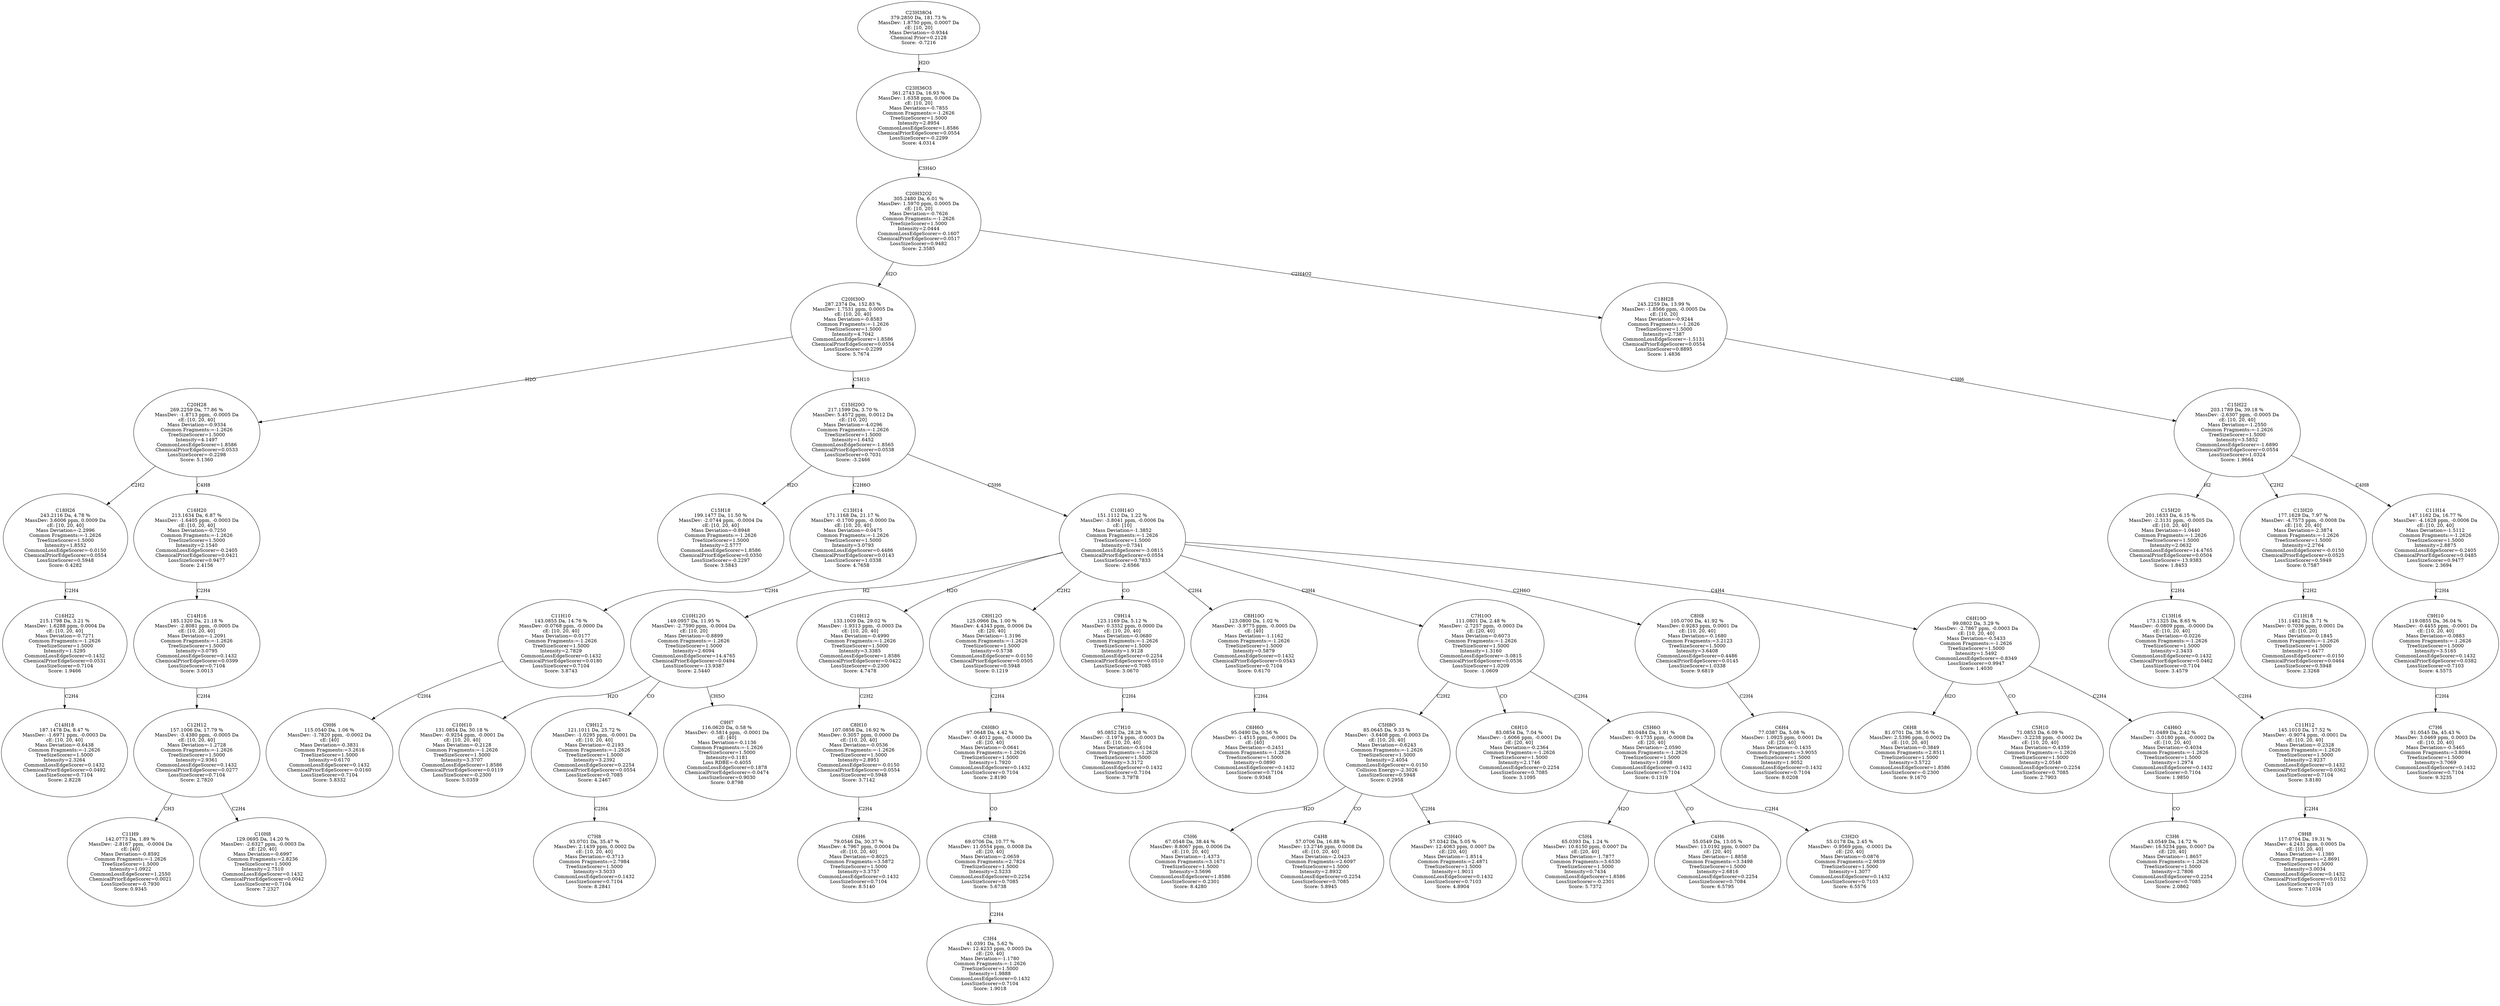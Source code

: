 strict digraph {
v1 [label="C14H18\n187.1478 Da, 8.47 %\nMassDev: -1.6971 ppm, -0.0003 Da\ncE: [10, 20, 40]\nMass Deviation=-0.6438\nCommon Fragments:=-1.2626\nTreeSizeScorer=1.5000\nIntensity=2.3264\nCommonLossEdgeScorer=0.1432\nChemicalPriorEdgeScorer=0.0492\nLossSizeScorer=0.7104\nScore: 2.8228"];
v2 [label="C16H22\n215.1798 Da, 3.21 %\nMassDev: 1.6288 ppm, 0.0004 Da\ncE: [10, 20, 40]\nMass Deviation=-0.7271\nCommon Fragments:=-1.2626\nTreeSizeScorer=1.5000\nIntensity=1.5295\nCommonLossEdgeScorer=0.1432\nChemicalPriorEdgeScorer=0.0531\nLossSizeScorer=0.7104\nScore: 1.9466"];
v3 [label="C18H26\n243.2116 Da, 4.78 %\nMassDev: 3.6006 ppm, 0.0009 Da\ncE: [10, 20, 40]\nMass Deviation=-2.2996\nCommon Fragments:=-1.2626\nTreeSizeScorer=1.5000\nIntensity=1.8552\nCommonLossEdgeScorer=-0.0150\nChemicalPriorEdgeScorer=0.0554\nLossSizeScorer=0.5948\nScore: 0.4282"];
v4 [label="C11H9\n142.0773 Da, 1.89 %\nMassDev: -2.8167 ppm, -0.0004 Da\ncE: [40]\nMass Deviation=-0.8592\nCommon Fragments:=-1.2626\nTreeSizeScorer=1.5000\nIntensity=1.0922\nCommonLossEdgeScorer=1.2550\nChemicalPriorEdgeScorer=0.0021\nLossSizeScorer=-0.7930\nScore: 0.9345"];
v5 [label="C10H8\n129.0695 Da, 14.20 %\nMassDev: -2.6327 ppm, -0.0003 Da\ncE: [20, 40]\nMass Deviation=-0.6997\nCommon Fragments:=2.8236\nTreeSizeScorer=1.5000\nIntensity=2.7510\nCommonLossEdgeScorer=0.1432\nChemicalPriorEdgeScorer=0.0042\nLossSizeScorer=0.7104\nScore: 7.2327"];
v6 [label="C12H12\n157.1006 Da, 17.79 %\nMassDev: -3.4380 ppm, -0.0005 Da\ncE: [10, 20, 40]\nMass Deviation=-1.2728\nCommon Fragments:=-1.2626\nTreeSizeScorer=1.5000\nIntensity=2.9361\nCommonLossEdgeScorer=0.1432\nChemicalPriorEdgeScorer=0.0277\nLossSizeScorer=0.7104\nScore: 2.7820"];
v7 [label="C14H16\n185.1320 Da, 21.18 %\nMassDev: -2.8081 ppm, -0.0005 Da\ncE: [10, 20, 40]\nMass Deviation=-1.2091\nCommon Fragments:=-1.2626\nTreeSizeScorer=1.5000\nIntensity=3.0795\nCommonLossEdgeScorer=0.1432\nChemicalPriorEdgeScorer=0.0399\nLossSizeScorer=0.7104\nScore: 3.0013"];
v8 [label="C16H20\n213.1634 Da, 6.87 %\nMassDev: -1.6405 ppm, -0.0003 Da\ncE: [10, 20, 40]\nMass Deviation=-0.7250\nCommon Fragments:=-1.2626\nTreeSizeScorer=1.5000\nIntensity=2.1540\nCommonLossEdgeScorer=-0.2405\nChemicalPriorEdgeScorer=0.0421\nLossSizeScorer=0.9477\nScore: 2.4156"];
v9 [label="C20H28\n269.2259 Da, 77.86 %\nMassDev: -1.8713 ppm, -0.0005 Da\ncE: [10, 20, 40]\nMass Deviation=-0.9334\nCommon Fragments:=-1.2626\nTreeSizeScorer=1.5000\nIntensity=4.1497\nCommonLossEdgeScorer=1.8586\nChemicalPriorEdgeScorer=0.0533\nLossSizeScorer=-0.2298\nScore: 5.1360"];
v10 [label="C15H18\n199.1477 Da, 11.50 %\nMassDev: -2.0744 ppm, -0.0004 Da\ncE: [10, 20, 40]\nMass Deviation=-0.8948\nCommon Fragments:=-1.2626\nTreeSizeScorer=1.5000\nIntensity=2.5777\nCommonLossEdgeScorer=1.8586\nChemicalPriorEdgeScorer=0.0350\nLossSizeScorer=-0.2297\nScore: 3.5843"];
v11 [label="C9H6\n115.0540 Da, 1.06 %\nMassDev: -1.7820 ppm, -0.0002 Da\ncE: [40]\nMass Deviation=-0.3831\nCommon Fragments:=3.2616\nTreeSizeScorer=1.5000\nIntensity=0.6170\nCommonLossEdgeScorer=0.1432\nChemicalPriorEdgeScorer=-0.0160\nLossSizeScorer=0.7104\nScore: 5.8332"];
v12 [label="C11H10\n143.0855 Da, 14.76 %\nMassDev: -0.0768 ppm, -0.0000 Da\ncE: [10, 20, 40]\nMass Deviation=-0.0177\nCommon Fragments:=-1.2626\nTreeSizeScorer=1.5000\nIntensity=2.7829\nCommonLossEdgeScorer=0.1432\nChemicalPriorEdgeScorer=0.0180\nLossSizeScorer=0.7104\nScore: 3.8743"];
v13 [label="C13H14\n171.1168 Da, 21.17 %\nMassDev: -0.1700 ppm, -0.0000 Da\ncE: [10, 20, 40]\nMass Deviation=-0.0475\nCommon Fragments:=-1.2626\nTreeSizeScorer=1.5000\nIntensity=3.0793\nCommonLossEdgeScorer=0.4486\nChemicalPriorEdgeScorer=0.0143\nLossSizeScorer=1.0338\nScore: 4.7658"];
v14 [label="C10H10\n131.0854 Da, 30.18 %\nMassDev: -0.9254 ppm, -0.0001 Da\ncE: [10, 20, 40]\nMass Deviation=-0.2128\nCommon Fragments:=-1.2626\nTreeSizeScorer=1.5000\nIntensity=3.3707\nCommonLossEdgeScorer=1.8586\nChemicalPriorEdgeScorer=0.0119\nLossSizeScorer=-0.2300\nScore: 5.0359"];
v15 [label="C7H8\n93.0701 Da, 35.47 %\nMassDev: 2.1439 ppm, 0.0002 Da\ncE: [10, 20, 40]\nMass Deviation=-0.3713\nCommon Fragments:=2.7984\nTreeSizeScorer=1.5000\nIntensity=3.5033\nCommonLossEdgeScorer=0.1432\nLossSizeScorer=0.7104\nScore: 8.2841"];
v16 [label="C9H12\n121.1011 Da, 25.72 %\nMassDev: -1.0295 ppm, -0.0001 Da\ncE: [10, 20, 40]\nMass Deviation=-0.2193\nCommon Fragments:=-1.2626\nTreeSizeScorer=1.5000\nIntensity=3.2392\nCommonLossEdgeScorer=0.2254\nChemicalPriorEdgeScorer=0.0554\nLossSizeScorer=0.7085\nScore: 4.2467"];
v17 [label="C9H7\n116.0620 Da, 0.58 %\nMassDev: -0.5814 ppm, -0.0001 Da\ncE: [40]\nMass Deviation=-0.1136\nCommon Fragments:=-1.2626\nTreeSizeScorer=1.5000\nIntensity=0.1181\nLoss RDBE=-0.4055\nCommonLossEdgeScorer=0.1878\nChemicalPriorEdgeScorer=-0.0474\nLossSizeScorer=0.9030\nScore: 0.8798"];
v18 [label="C10H12O\n149.0957 Da, 11.95 %\nMassDev: -2.7590 ppm, -0.0004 Da\ncE: [10, 20]\nMass Deviation=-0.8899\nCommon Fragments:=-1.2626\nTreeSizeScorer=1.5000\nIntensity=2.6094\nCommonLossEdgeScorer=14.4765\nChemicalPriorEdgeScorer=0.0494\nLossSizeScorer=-13.9387\nScore: 2.5440"];
v19 [label="C6H6\n79.0546 Da, 30.37 %\nMassDev: 4.7967 ppm, 0.0004 Da\ncE: [10, 20, 40]\nMass Deviation=-0.8025\nCommon Fragments:=3.5872\nTreeSizeScorer=1.5000\nIntensity=3.3757\nCommonLossEdgeScorer=0.1432\nLossSizeScorer=0.7104\nScore: 8.5140"];
v20 [label="C8H10\n107.0856 Da, 16.92 %\nMassDev: 0.3057 ppm, 0.0000 Da\ncE: [10, 20, 40]\nMass Deviation=-0.0536\nCommon Fragments:=-1.2626\nTreeSizeScorer=1.5000\nIntensity=2.8951\nCommonLossEdgeScorer=-0.0150\nChemicalPriorEdgeScorer=0.0554\nLossSizeScorer=0.5948\nScore: 3.7142"];
v21 [label="C10H12\n133.1009 Da, 29.02 %\nMassDev: -1.9313 ppm, -0.0003 Da\ncE: [10, 20, 40]\nMass Deviation=-0.4990\nCommon Fragments:=-1.2626\nTreeSizeScorer=1.5000\nIntensity=3.3385\nCommonLossEdgeScorer=1.8586\nChemicalPriorEdgeScorer=0.0422\nLossSizeScorer=-0.2300\nScore: 4.7478"];
v22 [label="C3H4\n41.0391 Da, 5.62 %\nMassDev: 12.4233 ppm, 0.0005 Da\ncE: [20, 40]\nMass Deviation=-1.1780\nCommon Fragments:=-1.2626\nTreeSizeScorer=1.5000\nIntensity=1.9888\nCommonLossEdgeScorer=0.1432\nLossSizeScorer=0.7104\nScore: 1.9018"];
v23 [label="C5H8\n69.0706 Da, 10.77 %\nMassDev: 11.0554 ppm, 0.0008 Da\ncE: [20, 40]\nMass Deviation=-2.0659\nCommon Fragments:=2.7824\nTreeSizeScorer=1.5000\nIntensity=2.5233\nCommonLossEdgeScorer=0.2254\nLossSizeScorer=0.7085\nScore: 5.6738"];
v24 [label="C6H8O\n97.0648 Da, 4.42 %\nMassDev: -0.4012 ppm, -0.0000 Da\ncE: [20, 40]\nMass Deviation=-0.0641\nCommon Fragments:=-1.2626\nTreeSizeScorer=1.5000\nIntensity=1.7920\nCommonLossEdgeScorer=0.1432\nLossSizeScorer=0.7104\nScore: 2.8190"];
v25 [label="C8H12O\n125.0966 Da, 1.00 %\nMassDev: 4.4343 ppm, 0.0006 Da\ncE: [20, 40]\nMass Deviation=-1.3196\nCommon Fragments:=-1.2626\nTreeSizeScorer=1.5000\nIntensity=0.5738\nCommonLossEdgeScorer=-0.0150\nChemicalPriorEdgeScorer=0.0505\nLossSizeScorer=0.5948\nScore: 0.1219"];
v26 [label="C7H10\n95.0852 Da, 28.28 %\nMassDev: -3.1974 ppm, -0.0003 Da\ncE: [10, 20, 40]\nMass Deviation=-0.6104\nCommon Fragments:=-1.2626\nTreeSizeScorer=1.5000\nIntensity=3.3172\nCommonLossEdgeScorer=0.1432\nLossSizeScorer=0.7104\nScore: 3.7978"];
v27 [label="C9H14\n123.1169 Da, 5.12 %\nMassDev: 0.3352 ppm, 0.0000 Da\ncE: [10, 20, 40]\nMass Deviation=-0.0680\nCommon Fragments:=-1.2626\nTreeSizeScorer=1.5000\nIntensity=1.9128\nCommonLossEdgeScorer=0.2254\nChemicalPriorEdgeScorer=0.0510\nLossSizeScorer=0.7085\nScore: 3.0670"];
v28 [label="C6H6O\n95.0490 Da, 0.56 %\nMassDev: -1.4515 ppm, -0.0001 Da\ncE: [40]\nMass Deviation=-0.2451\nCommon Fragments:=-1.2626\nTreeSizeScorer=1.5000\nIntensity=0.0890\nCommonLossEdgeScorer=0.1432\nLossSizeScorer=0.7104\nScore: 0.9348"];
v29 [label="C8H10O\n123.0800 Da, 1.02 %\nMassDev: -3.9775 ppm, -0.0005 Da\ncE: [40]\nMass Deviation=-1.1162\nCommon Fragments:=-1.2626\nTreeSizeScorer=1.5000\nIntensity=0.5879\nCommonLossEdgeScorer=0.1432\nChemicalPriorEdgeScorer=0.0543\nLossSizeScorer=0.7104\nScore: 0.6170"];
v30 [label="C5H6\n67.0548 Da, 38.44 %\nMassDev: 8.8067 ppm, 0.0006 Da\ncE: [10, 20, 40]\nMass Deviation=-1.4373\nCommon Fragments:=3.1671\nTreeSizeScorer=1.5000\nIntensity=3.5696\nCommonLossEdgeScorer=1.8586\nLossSizeScorer=-0.2301\nScore: 8.4280"];
v31 [label="C4H8\n57.0706 Da, 16.88 %\nMassDev: 13.2746 ppm, 0.0008 Da\ncE: [10, 20, 40]\nMass Deviation=-2.0423\nCommon Fragments:=2.6097\nTreeSizeScorer=1.5000\nIntensity=2.8932\nCommonLossEdgeScorer=0.2254\nLossSizeScorer=0.7085\nScore: 5.8945"];
v32 [label="C3H4O\n57.0342 Da, 5.05 %\nMassDev: 12.4063 ppm, 0.0007 Da\ncE: [20, 40]\nMass Deviation=-1.8514\nCommon Fragments:=2.4871\nTreeSizeScorer=1.5000\nIntensity=1.9011\nCommonLossEdgeScorer=0.1432\nLossSizeScorer=0.7103\nScore: 4.8904"];
v33 [label="C5H8O\n85.0645 Da, 9.33 %\nMassDev: -3.6408 ppm, -0.0003 Da\ncE: [10, 20, 40]\nMass Deviation=-0.6243\nCommon Fragments:=-1.2626\nTreeSizeScorer=1.5000\nIntensity=2.4054\nCommonLossEdgeScorer=-0.0150\nCollision Energy=-2.3026\nLossSizeScorer=0.5948\nScore: 0.2958"];
v34 [label="C6H10\n83.0854 Da, 7.04 %\nMassDev: -1.6066 ppm, -0.0001 Da\ncE: [20, 40]\nMass Deviation=-0.2364\nCommon Fragments:=-1.2626\nTreeSizeScorer=1.5000\nIntensity=2.1746\nCommonLossEdgeScorer=0.2254\nLossSizeScorer=0.7085\nScore: 3.1095"];
v35 [label="C5H4\n65.0393 Da, 1.24 %\nMassDev: 10.6150 ppm, 0.0007 Da\ncE: [20, 40]\nMass Deviation=-1.7877\nCommon Fragments:=3.6530\nTreeSizeScorer=1.5000\nIntensity=0.7434\nCommonLossEdgeScorer=1.8586\nLossSizeScorer=-0.2301\nScore: 5.7372"];
v36 [label="C4H6\n55.0549 Da, 13.05 %\nMassDev: 13.0192 ppm, 0.0007 Da\ncE: [20, 40]\nMass Deviation=-1.8858\nCommon Fragments:=3.3498\nTreeSizeScorer=1.5000\nIntensity=2.6816\nCommonLossEdgeScorer=0.2254\nLossSizeScorer=0.7084\nScore: 6.5795"];
v37 [label="C3H2O\n55.0178 Da, 2.45 %\nMassDev: -0.9569 ppm, -0.0001 Da\ncE: [20, 40]\nMass Deviation=-0.0876\nCommon Fragments:=2.9839\nTreeSizeScorer=1.5000\nIntensity=1.3077\nCommonLossEdgeScorer=0.1432\nLossSizeScorer=0.7103\nScore: 6.5576"];
v38 [label="C5H6O\n83.0484 Da, 1.91 %\nMassDev: -9.1735 ppm, -0.0008 Da\ncE: [20, 40]\nMass Deviation=-2.0590\nCommon Fragments:=-1.2626\nTreeSizeScorer=1.5000\nIntensity=1.0998\nCommonLossEdgeScorer=0.1432\nLossSizeScorer=0.7104\nScore: 0.1319"];
v39 [label="C7H10O\n111.0801 Da, 2.48 %\nMassDev: -2.7257 ppm, -0.0003 Da\ncE: [20, 40]\nMass Deviation=-0.6073\nCommon Fragments:=-1.2626\nTreeSizeScorer=1.5000\nIntensity=1.3160\nCommonLossEdgeScorer=-3.0815\nChemicalPriorEdgeScorer=0.0536\nLossSizeScorer=1.0209\nScore: -1.0609"];
v40 [label="C6H4\n77.0387 Da, 5.08 %\nMassDev: 1.0925 ppm, 0.0001 Da\ncE: [20, 40]\nMass Deviation=-0.1435\nCommon Fragments:=3.9055\nTreeSizeScorer=1.5000\nIntensity=1.9052\nCommonLossEdgeScorer=0.1432\nLossSizeScorer=0.7104\nScore: 8.0208"];
v41 [label="C8H8\n105.0700 Da, 41.92 %\nMassDev: 0.9283 ppm, 0.0001 Da\ncE: [10, 20, 40]\nMass Deviation=-0.1680\nCommon Fragments:=3.2123\nTreeSizeScorer=1.5000\nIntensity=3.6408\nCommonLossEdgeScorer=0.4486\nChemicalPriorEdgeScorer=0.0145\nLossSizeScorer=1.0338\nScore: 9.6819"];
v42 [label="C6H8\n81.0701 Da, 38.56 %\nMassDev: 2.5396 ppm, 0.0002 Da\ncE: [10, 20, 40]\nMass Deviation=-0.3849\nCommon Fragments:=2.8511\nTreeSizeScorer=1.5000\nIntensity=3.5722\nCommonLossEdgeScorer=1.8586\nLossSizeScorer=-0.2300\nScore: 9.1670"];
v43 [label="C5H10\n71.0853 Da, 6.09 %\nMassDev: -3.2238 ppm, -0.0002 Da\ncE: [10, 20, 40]\nMass Deviation=-0.4359\nCommon Fragments:=-1.2626\nTreeSizeScorer=1.5000\nIntensity=2.0548\nCommonLossEdgeScorer=0.2254\nLossSizeScorer=0.7085\nScore: 2.7903"];
v44 [label="C3H6\n43.0549 Da, 14.72 %\nMassDev: 16.5234 ppm, 0.0007 Da\ncE: [20, 40]\nMass Deviation=-1.8657\nCommon Fragments:=-1.2626\nTreeSizeScorer=1.5000\nIntensity=2.7806\nCommonLossEdgeScorer=0.2254\nLossSizeScorer=0.7085\nScore: 2.0862"];
v45 [label="C4H6O\n71.0489 Da, 2.42 %\nMassDev: -3.0180 ppm, -0.0002 Da\ncE: [10, 20, 40]\nMass Deviation=-0.4034\nCommon Fragments:=-1.2626\nTreeSizeScorer=1.5000\nIntensity=1.2974\nCommonLossEdgeScorer=0.1432\nLossSizeScorer=0.7104\nScore: 1.9850"];
v46 [label="C6H10O\n99.0802 Da, 3.29 %\nMassDev: -2.7867 ppm, -0.0003 Da\ncE: [10, 20, 40]\nMass Deviation=-0.5433\nCommon Fragments:=-1.2626\nTreeSizeScorer=1.5000\nIntensity=1.5492\nCommonLossEdgeScorer=-0.8349\nLossSizeScorer=0.9947\nScore: 1.4030"];
v47 [label="C10H14O\n151.1112 Da, 1.22 %\nMassDev: -3.8041 ppm, -0.0006 Da\ncE: [10]\nMass Deviation=-1.3852\nCommon Fragments:=-1.2626\nTreeSizeScorer=1.5000\nIntensity=0.7341\nCommonLossEdgeScorer=-3.0815\nChemicalPriorEdgeScorer=0.0554\nLossSizeScorer=0.7833\nScore: -2.6566"];
v48 [label="C15H20O\n217.1599 Da, 3.70 %\nMassDev: 5.4572 ppm, 0.0012 Da\ncE: [10, 20]\nMass Deviation=-4.0296\nCommon Fragments:=-1.2626\nTreeSizeScorer=1.5000\nIntensity=1.6452\nCommonLossEdgeScorer=-1.8565\nChemicalPriorEdgeScorer=0.0538\nLossSizeScorer=0.7031\nScore: -3.2466"];
v49 [label="C20H30O\n287.2374 Da, 152.83 %\nMassDev: 1.7531 ppm, 0.0005 Da\ncE: [10, 20, 40]\nMass Deviation=-0.8583\nCommon Fragments:=-1.2626\nTreeSizeScorer=1.5000\nIntensity=4.7042\nCommonLossEdgeScorer=1.8586\nChemicalPriorEdgeScorer=0.0554\nLossSizeScorer=-0.2299\nScore: 5.7674"];
v50 [label="C9H8\n117.0704 Da, 19.31 %\nMassDev: 4.2431 ppm, 0.0005 Da\ncE: [10, 20, 40]\nMass Deviation=-1.1380\nCommon Fragments:=2.8691\nTreeSizeScorer=1.5000\nIntensity=3.0034\nCommonLossEdgeScorer=0.1432\nChemicalPriorEdgeScorer=0.0152\nLossSizeScorer=0.7103\nScore: 7.1034"];
v51 [label="C11H12\n145.1010 Da, 17.52 %\nMassDev: -0.9074 ppm, -0.0001 Da\ncE: [10, 20, 40]\nMass Deviation=-0.2328\nCommon Fragments:=-1.2626\nTreeSizeScorer=1.5000\nIntensity=2.9237\nCommonLossEdgeScorer=0.1432\nChemicalPriorEdgeScorer=0.0362\nLossSizeScorer=0.7104\nScore: 3.8180"];
v52 [label="C13H16\n173.1325 Da, 8.65 %\nMassDev: -0.0809 ppm, -0.0000 Da\ncE: [10, 20, 40]\nMass Deviation=-0.0226\nCommon Fragments:=-1.2626\nTreeSizeScorer=1.5000\nIntensity=2.3433\nCommonLossEdgeScorer=0.1432\nChemicalPriorEdgeScorer=0.0462\nLossSizeScorer=0.7104\nScore: 3.4579"];
v53 [label="C15H20\n201.1633 Da, 6.15 %\nMassDev: -2.3131 ppm, -0.0005 Da\ncE: [10, 20, 40]\nMass Deviation=-1.0440\nCommon Fragments:=-1.2626\nTreeSizeScorer=1.5000\nIntensity=2.0632\nCommonLossEdgeScorer=14.4765\nChemicalPriorEdgeScorer=0.0504\nLossSizeScorer=-13.9383\nScore: 1.8453"];
v54 [label="C11H18\n151.1482 Da, 3.71 %\nMassDev: 0.7036 ppm, 0.0001 Da\ncE: [10, 20]\nMass Deviation=-0.1845\nCommon Fragments:=-1.2626\nTreeSizeScorer=1.5000\nIntensity=1.6477\nCommonLossEdgeScorer=-0.0150\nChemicalPriorEdgeScorer=0.0464\nLossSizeScorer=0.5948\nScore: 2.3268"];
v55 [label="C13H20\n177.1629 Da, 7.97 %\nMassDev: -4.7573 ppm, -0.0008 Da\ncE: [10, 20, 40]\nMass Deviation=-2.3874\nCommon Fragments:=-1.2626\nTreeSizeScorer=1.5000\nIntensity=2.2764\nCommonLossEdgeScorer=-0.0150\nChemicalPriorEdgeScorer=0.0525\nLossSizeScorer=0.5949\nScore: 0.7587"];
v56 [label="C7H6\n91.0545 Da, 45.43 %\nMassDev: 3.0469 ppm, 0.0003 Da\ncE: [10, 20, 40]\nMass Deviation=-0.5465\nCommon Fragments:=3.8094\nTreeSizeScorer=1.5000\nIntensity=3.7069\nCommonLossEdgeScorer=0.1432\nLossSizeScorer=0.7104\nScore: 9.3235"];
v57 [label="C9H10\n119.0855 Da, 36.04 %\nMassDev: -0.4455 ppm, -0.0001 Da\ncE: [10, 20, 40]\nMass Deviation=-0.0883\nCommon Fragments:=-1.2626\nTreeSizeScorer=1.5000\nIntensity=3.5165\nCommonLossEdgeScorer=0.1432\nChemicalPriorEdgeScorer=0.0382\nLossSizeScorer=0.7103\nScore: 4.5575"];
v58 [label="C11H14\n147.1162 Da, 16.77 %\nMassDev: -4.1628 ppm, -0.0006 Da\ncE: [10, 20, 40]\nMass Deviation=-1.5112\nCommon Fragments:=-1.2626\nTreeSizeScorer=1.5000\nIntensity=2.8875\nCommonLossEdgeScorer=-0.2405\nChemicalPriorEdgeScorer=0.0485\nLossSizeScorer=0.9477\nScore: 2.3694"];
v59 [label="C15H22\n203.1789 Da, 39.18 %\nMassDev: -2.6307 ppm, -0.0005 Da\ncE: [10, 20, 40]\nMass Deviation=-1.2550\nCommon Fragments:=-1.2626\nTreeSizeScorer=1.5000\nIntensity=3.5852\nCommonLossEdgeScorer=-1.6890\nChemicalPriorEdgeScorer=0.0554\nLossSizeScorer=1.0324\nScore: 1.9664"];
v60 [label="C18H28\n245.2259 Da, 13.99 %\nMassDev: -1.8566 ppm, -0.0005 Da\ncE: [10, 20]\nMass Deviation=-0.9244\nCommon Fragments:=-1.2626\nTreeSizeScorer=1.5000\nIntensity=2.7387\nCommonLossEdgeScorer=-1.5131\nChemicalPriorEdgeScorer=0.0554\nLossSizeScorer=0.8895\nScore: 1.4836"];
v61 [label="C20H32O2\n305.2480 Da, 6.01 %\nMassDev: 1.5970 ppm, 0.0005 Da\ncE: [10, 20]\nMass Deviation=-0.7626\nCommon Fragments:=-1.2626\nTreeSizeScorer=1.5000\nIntensity=2.0444\nCommonLossEdgeScorer=-0.1607\nChemicalPriorEdgeScorer=0.0517\nLossSizeScorer=0.9482\nScore: 2.3585"];
v62 [label="C23H36O3\n361.2743 Da, 16.93 %\nMassDev: 1.6358 ppm, 0.0006 Da\ncE: [10, 20]\nMass Deviation=-0.7855\nCommon Fragments:=-1.2626\nTreeSizeScorer=1.5000\nIntensity=2.8954\nCommonLossEdgeScorer=1.8586\nChemicalPriorEdgeScorer=0.0554\nLossSizeScorer=-0.2299\nScore: 4.0314"];
v63 [label="C23H38O4\n379.2850 Da, 181.73 %\nMassDev: 1.8750 ppm, 0.0007 Da\ncE: [10, 20]\nMass Deviation=-0.9344\nChemical Prior=0.2128\nScore: -0.7216"];
v2 -> v1 [label="C2H4"];
v3 -> v2 [label="C2H4"];
v9 -> v3 [label="C2H2"];
v6 -> v4 [label="CH3"];
v6 -> v5 [label="C2H4"];
v7 -> v6 [label="C2H4"];
v8 -> v7 [label="C2H4"];
v9 -> v8 [label="C4H8"];
v49 -> v9 [label="H2O"];
v48 -> v10 [label="H2O"];
v12 -> v11 [label="C2H4"];
v13 -> v12 [label="C2H4"];
v48 -> v13 [label="C2H6O"];
v18 -> v14 [label="H2O"];
v16 -> v15 [label="C2H4"];
v18 -> v16 [label="CO"];
v18 -> v17 [label="CH5O"];
v47 -> v18 [label="H2"];
v20 -> v19 [label="C2H4"];
v21 -> v20 [label="C2H2"];
v47 -> v21 [label="H2O"];
v23 -> v22 [label="C2H4"];
v24 -> v23 [label="CO"];
v25 -> v24 [label="C2H4"];
v47 -> v25 [label="C2H2"];
v27 -> v26 [label="C2H4"];
v47 -> v27 [label="CO"];
v29 -> v28 [label="C2H4"];
v47 -> v29 [label="C2H4"];
v33 -> v30 [label="H2O"];
v33 -> v31 [label="CO"];
v33 -> v32 [label="C2H4"];
v39 -> v33 [label="C2H2"];
v39 -> v34 [label="CO"];
v38 -> v35 [label="H2O"];
v38 -> v36 [label="CO"];
v38 -> v37 [label="C2H4"];
v39 -> v38 [label="C2H4"];
v47 -> v39 [label="C3H4"];
v41 -> v40 [label="C2H4"];
v47 -> v41 [label="C2H6O"];
v46 -> v42 [label="H2O"];
v46 -> v43 [label="CO"];
v45 -> v44 [label="CO"];
v46 -> v45 [label="C2H4"];
v47 -> v46 [label="C4H4"];
v48 -> v47 [label="C5H6"];
v49 -> v48 [label="C5H10"];
v61 -> v49 [label="H2O"];
v51 -> v50 [label="C2H4"];
v52 -> v51 [label="C2H4"];
v53 -> v52 [label="C2H4"];
v59 -> v53 [label="H2"];
v55 -> v54 [label="C2H2"];
v59 -> v55 [label="C2H2"];
v57 -> v56 [label="C2H4"];
v58 -> v57 [label="C2H4"];
v59 -> v58 [label="C4H8"];
v60 -> v59 [label="C3H6"];
v61 -> v60 [label="C2H4O2"];
v62 -> v61 [label="C3H4O"];
v63 -> v62 [label="H2O"];
}